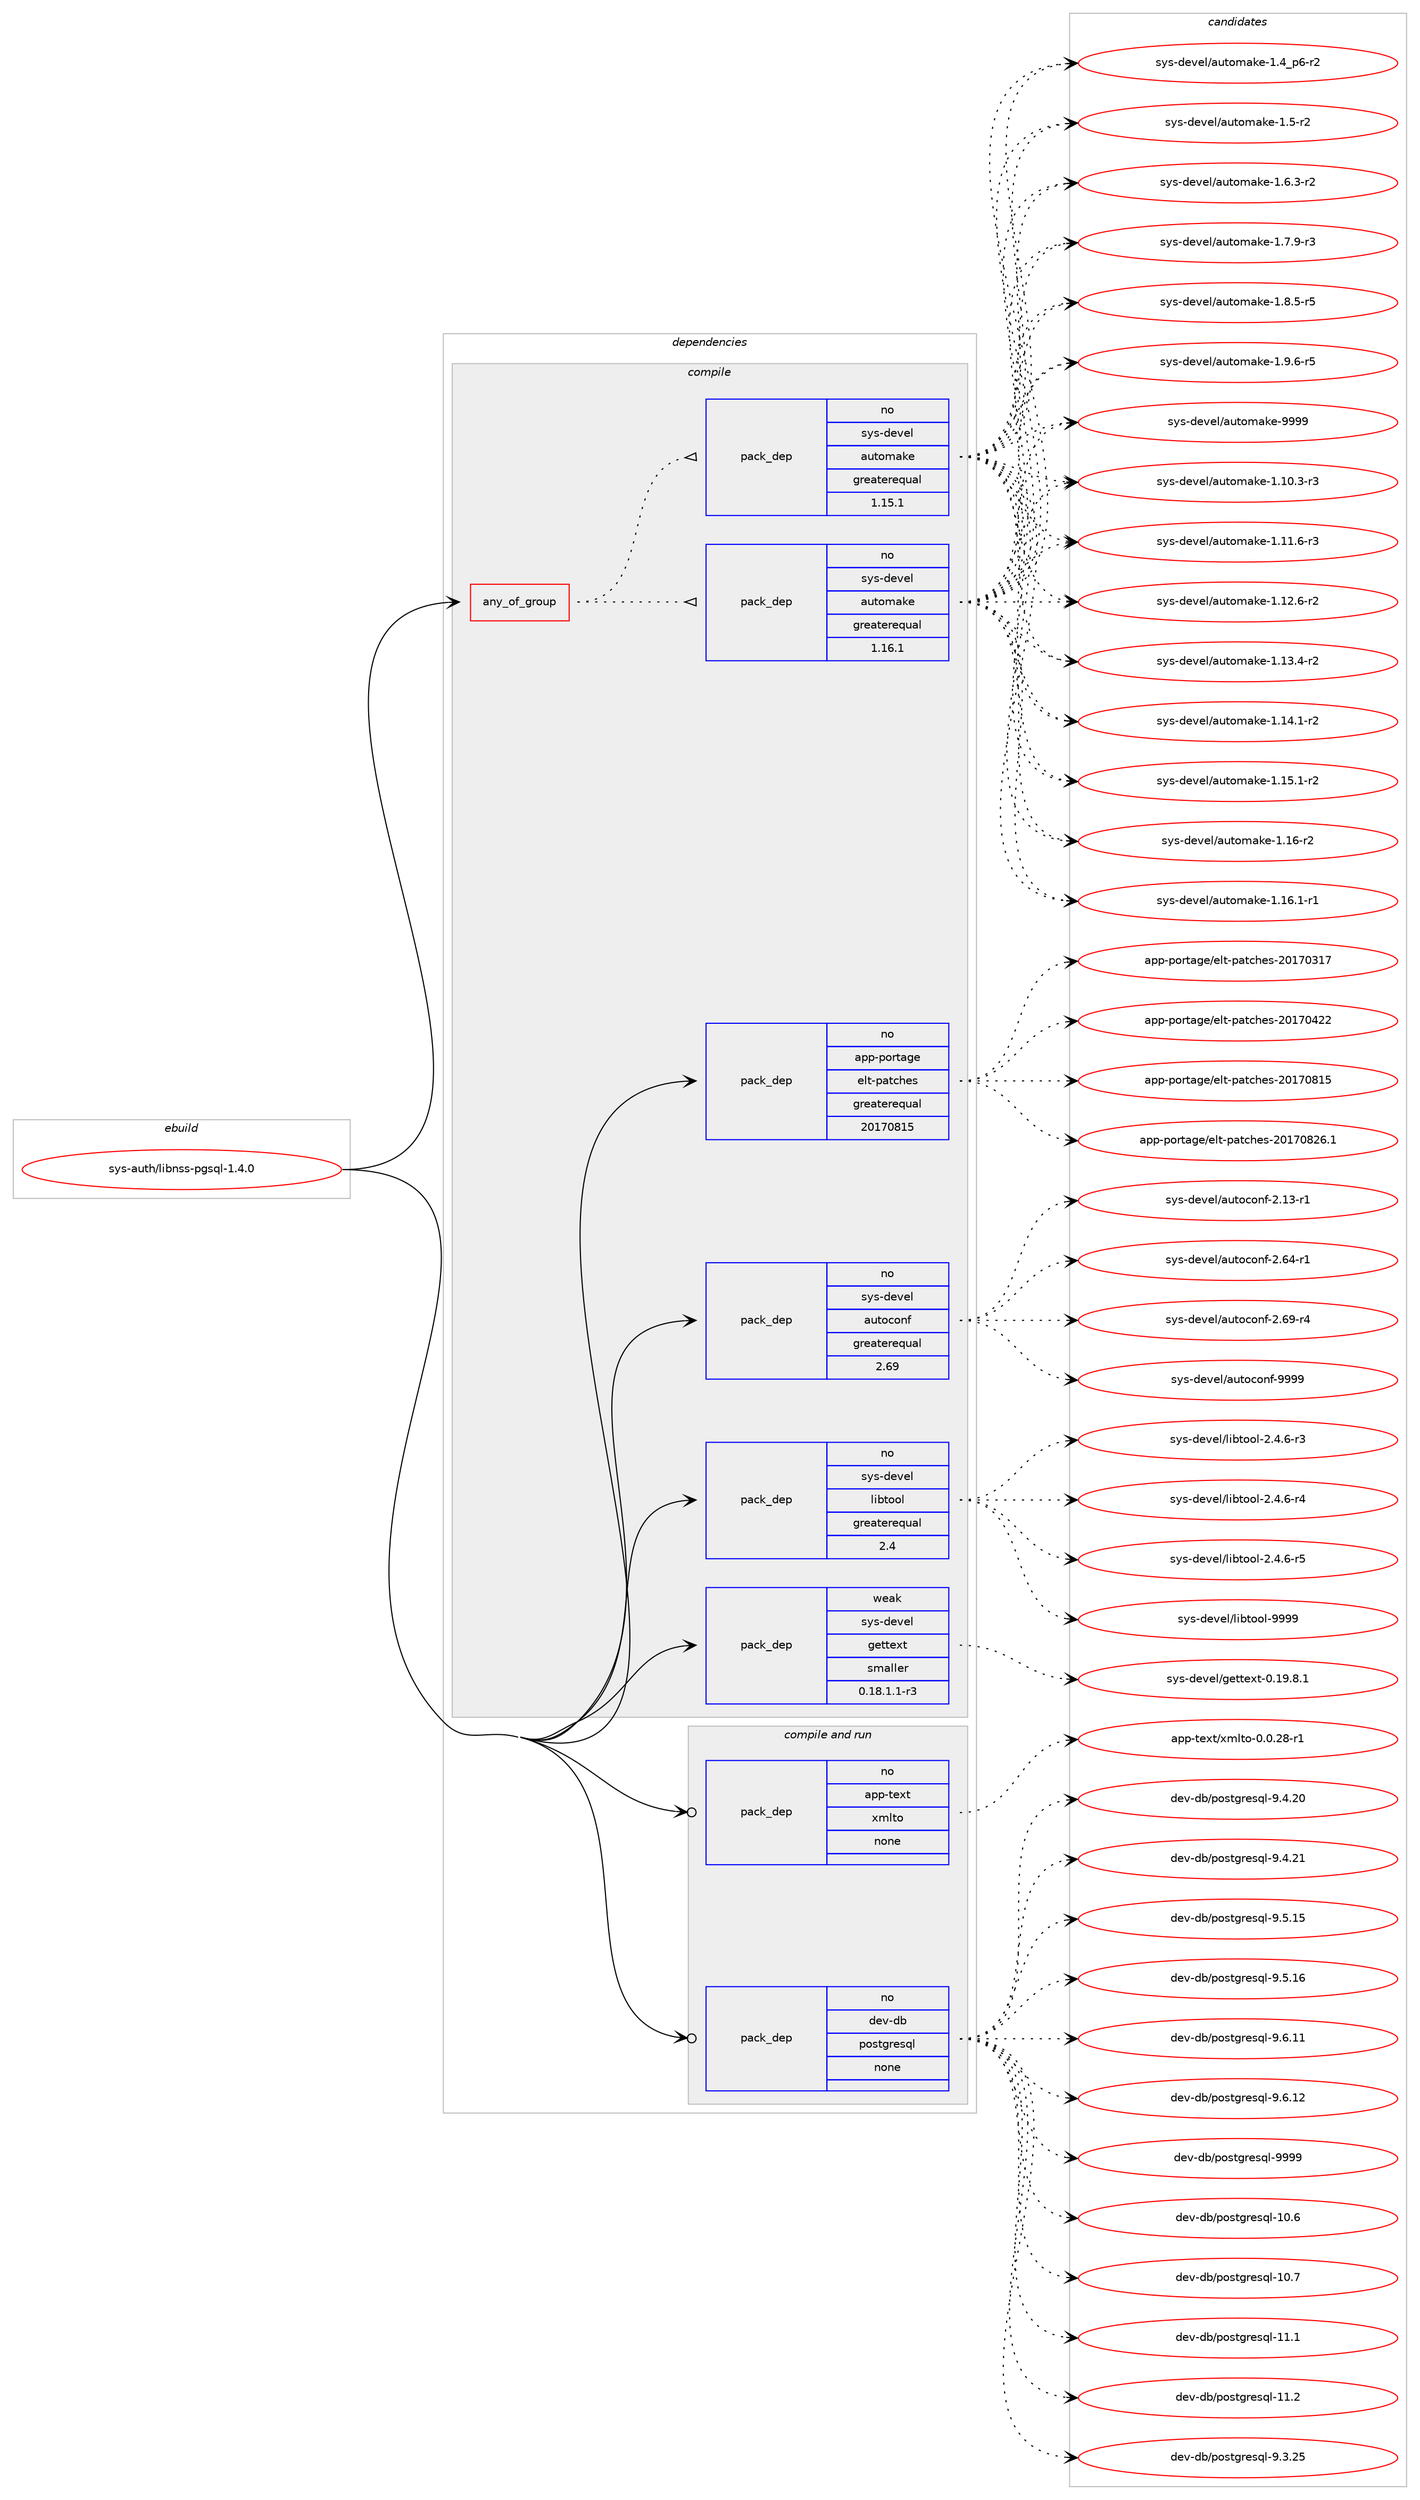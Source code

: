 digraph prolog {

# *************
# Graph options
# *************

newrank=true;
concentrate=true;
compound=true;
graph [rankdir=LR,fontname=Helvetica,fontsize=10,ranksep=1.5];#, ranksep=2.5, nodesep=0.2];
edge  [arrowhead=vee];
node  [fontname=Helvetica,fontsize=10];

# **********
# The ebuild
# **********

subgraph cluster_leftcol {
color=gray;
rank=same;
label=<<i>ebuild</i>>;
id [label="sys-auth/libnss-pgsql-1.4.0", color=red, width=4, href="../sys-auth/libnss-pgsql-1.4.0.svg"];
}

# ****************
# The dependencies
# ****************

subgraph cluster_midcol {
color=gray;
label=<<i>dependencies</i>>;
subgraph cluster_compile {
fillcolor="#eeeeee";
style=filled;
label=<<i>compile</i>>;
subgraph any27222 {
dependency1717189 [label=<<TABLE BORDER="0" CELLBORDER="1" CELLSPACING="0" CELLPADDING="4"><TR><TD CELLPADDING="10">any_of_group</TD></TR></TABLE>>, shape=none, color=red];subgraph pack1231359 {
dependency1717190 [label=<<TABLE BORDER="0" CELLBORDER="1" CELLSPACING="0" CELLPADDING="4" WIDTH="220"><TR><TD ROWSPAN="6" CELLPADDING="30">pack_dep</TD></TR><TR><TD WIDTH="110">no</TD></TR><TR><TD>sys-devel</TD></TR><TR><TD>automake</TD></TR><TR><TD>greaterequal</TD></TR><TR><TD>1.16.1</TD></TR></TABLE>>, shape=none, color=blue];
}
dependency1717189:e -> dependency1717190:w [weight=20,style="dotted",arrowhead="oinv"];
subgraph pack1231360 {
dependency1717191 [label=<<TABLE BORDER="0" CELLBORDER="1" CELLSPACING="0" CELLPADDING="4" WIDTH="220"><TR><TD ROWSPAN="6" CELLPADDING="30">pack_dep</TD></TR><TR><TD WIDTH="110">no</TD></TR><TR><TD>sys-devel</TD></TR><TR><TD>automake</TD></TR><TR><TD>greaterequal</TD></TR><TR><TD>1.15.1</TD></TR></TABLE>>, shape=none, color=blue];
}
dependency1717189:e -> dependency1717191:w [weight=20,style="dotted",arrowhead="oinv"];
}
id:e -> dependency1717189:w [weight=20,style="solid",arrowhead="vee"];
subgraph pack1231361 {
dependency1717192 [label=<<TABLE BORDER="0" CELLBORDER="1" CELLSPACING="0" CELLPADDING="4" WIDTH="220"><TR><TD ROWSPAN="6" CELLPADDING="30">pack_dep</TD></TR><TR><TD WIDTH="110">no</TD></TR><TR><TD>app-portage</TD></TR><TR><TD>elt-patches</TD></TR><TR><TD>greaterequal</TD></TR><TR><TD>20170815</TD></TR></TABLE>>, shape=none, color=blue];
}
id:e -> dependency1717192:w [weight=20,style="solid",arrowhead="vee"];
subgraph pack1231362 {
dependency1717193 [label=<<TABLE BORDER="0" CELLBORDER="1" CELLSPACING="0" CELLPADDING="4" WIDTH="220"><TR><TD ROWSPAN="6" CELLPADDING="30">pack_dep</TD></TR><TR><TD WIDTH="110">no</TD></TR><TR><TD>sys-devel</TD></TR><TR><TD>autoconf</TD></TR><TR><TD>greaterequal</TD></TR><TR><TD>2.69</TD></TR></TABLE>>, shape=none, color=blue];
}
id:e -> dependency1717193:w [weight=20,style="solid",arrowhead="vee"];
subgraph pack1231363 {
dependency1717194 [label=<<TABLE BORDER="0" CELLBORDER="1" CELLSPACING="0" CELLPADDING="4" WIDTH="220"><TR><TD ROWSPAN="6" CELLPADDING="30">pack_dep</TD></TR><TR><TD WIDTH="110">no</TD></TR><TR><TD>sys-devel</TD></TR><TR><TD>libtool</TD></TR><TR><TD>greaterequal</TD></TR><TR><TD>2.4</TD></TR></TABLE>>, shape=none, color=blue];
}
id:e -> dependency1717194:w [weight=20,style="solid",arrowhead="vee"];
subgraph pack1231364 {
dependency1717195 [label=<<TABLE BORDER="0" CELLBORDER="1" CELLSPACING="0" CELLPADDING="4" WIDTH="220"><TR><TD ROWSPAN="6" CELLPADDING="30">pack_dep</TD></TR><TR><TD WIDTH="110">weak</TD></TR><TR><TD>sys-devel</TD></TR><TR><TD>gettext</TD></TR><TR><TD>smaller</TD></TR><TR><TD>0.18.1.1-r3</TD></TR></TABLE>>, shape=none, color=blue];
}
id:e -> dependency1717195:w [weight=20,style="solid",arrowhead="vee"];
}
subgraph cluster_compileandrun {
fillcolor="#eeeeee";
style=filled;
label=<<i>compile and run</i>>;
subgraph pack1231365 {
dependency1717196 [label=<<TABLE BORDER="0" CELLBORDER="1" CELLSPACING="0" CELLPADDING="4" WIDTH="220"><TR><TD ROWSPAN="6" CELLPADDING="30">pack_dep</TD></TR><TR><TD WIDTH="110">no</TD></TR><TR><TD>app-text</TD></TR><TR><TD>xmlto</TD></TR><TR><TD>none</TD></TR><TR><TD></TD></TR></TABLE>>, shape=none, color=blue];
}
id:e -> dependency1717196:w [weight=20,style="solid",arrowhead="odotvee"];
subgraph pack1231366 {
dependency1717197 [label=<<TABLE BORDER="0" CELLBORDER="1" CELLSPACING="0" CELLPADDING="4" WIDTH="220"><TR><TD ROWSPAN="6" CELLPADDING="30">pack_dep</TD></TR><TR><TD WIDTH="110">no</TD></TR><TR><TD>dev-db</TD></TR><TR><TD>postgresql</TD></TR><TR><TD>none</TD></TR><TR><TD></TD></TR></TABLE>>, shape=none, color=blue];
}
id:e -> dependency1717197:w [weight=20,style="solid",arrowhead="odotvee"];
}
subgraph cluster_run {
fillcolor="#eeeeee";
style=filled;
label=<<i>run</i>>;
}
}

# **************
# The candidates
# **************

subgraph cluster_choices {
rank=same;
color=gray;
label=<<i>candidates</i>>;

subgraph choice1231359 {
color=black;
nodesep=1;
choice11512111545100101118101108479711711611110997107101454946494846514511451 [label="sys-devel/automake-1.10.3-r3", color=red, width=4,href="../sys-devel/automake-1.10.3-r3.svg"];
choice11512111545100101118101108479711711611110997107101454946494946544511451 [label="sys-devel/automake-1.11.6-r3", color=red, width=4,href="../sys-devel/automake-1.11.6-r3.svg"];
choice11512111545100101118101108479711711611110997107101454946495046544511450 [label="sys-devel/automake-1.12.6-r2", color=red, width=4,href="../sys-devel/automake-1.12.6-r2.svg"];
choice11512111545100101118101108479711711611110997107101454946495146524511450 [label="sys-devel/automake-1.13.4-r2", color=red, width=4,href="../sys-devel/automake-1.13.4-r2.svg"];
choice11512111545100101118101108479711711611110997107101454946495246494511450 [label="sys-devel/automake-1.14.1-r2", color=red, width=4,href="../sys-devel/automake-1.14.1-r2.svg"];
choice11512111545100101118101108479711711611110997107101454946495346494511450 [label="sys-devel/automake-1.15.1-r2", color=red, width=4,href="../sys-devel/automake-1.15.1-r2.svg"];
choice1151211154510010111810110847971171161111099710710145494649544511450 [label="sys-devel/automake-1.16-r2", color=red, width=4,href="../sys-devel/automake-1.16-r2.svg"];
choice11512111545100101118101108479711711611110997107101454946495446494511449 [label="sys-devel/automake-1.16.1-r1", color=red, width=4,href="../sys-devel/automake-1.16.1-r1.svg"];
choice115121115451001011181011084797117116111109971071014549465295112544511450 [label="sys-devel/automake-1.4_p6-r2", color=red, width=4,href="../sys-devel/automake-1.4_p6-r2.svg"];
choice11512111545100101118101108479711711611110997107101454946534511450 [label="sys-devel/automake-1.5-r2", color=red, width=4,href="../sys-devel/automake-1.5-r2.svg"];
choice115121115451001011181011084797117116111109971071014549465446514511450 [label="sys-devel/automake-1.6.3-r2", color=red, width=4,href="../sys-devel/automake-1.6.3-r2.svg"];
choice115121115451001011181011084797117116111109971071014549465546574511451 [label="sys-devel/automake-1.7.9-r3", color=red, width=4,href="../sys-devel/automake-1.7.9-r3.svg"];
choice115121115451001011181011084797117116111109971071014549465646534511453 [label="sys-devel/automake-1.8.5-r5", color=red, width=4,href="../sys-devel/automake-1.8.5-r5.svg"];
choice115121115451001011181011084797117116111109971071014549465746544511453 [label="sys-devel/automake-1.9.6-r5", color=red, width=4,href="../sys-devel/automake-1.9.6-r5.svg"];
choice115121115451001011181011084797117116111109971071014557575757 [label="sys-devel/automake-9999", color=red, width=4,href="../sys-devel/automake-9999.svg"];
dependency1717190:e -> choice11512111545100101118101108479711711611110997107101454946494846514511451:w [style=dotted,weight="100"];
dependency1717190:e -> choice11512111545100101118101108479711711611110997107101454946494946544511451:w [style=dotted,weight="100"];
dependency1717190:e -> choice11512111545100101118101108479711711611110997107101454946495046544511450:w [style=dotted,weight="100"];
dependency1717190:e -> choice11512111545100101118101108479711711611110997107101454946495146524511450:w [style=dotted,weight="100"];
dependency1717190:e -> choice11512111545100101118101108479711711611110997107101454946495246494511450:w [style=dotted,weight="100"];
dependency1717190:e -> choice11512111545100101118101108479711711611110997107101454946495346494511450:w [style=dotted,weight="100"];
dependency1717190:e -> choice1151211154510010111810110847971171161111099710710145494649544511450:w [style=dotted,weight="100"];
dependency1717190:e -> choice11512111545100101118101108479711711611110997107101454946495446494511449:w [style=dotted,weight="100"];
dependency1717190:e -> choice115121115451001011181011084797117116111109971071014549465295112544511450:w [style=dotted,weight="100"];
dependency1717190:e -> choice11512111545100101118101108479711711611110997107101454946534511450:w [style=dotted,weight="100"];
dependency1717190:e -> choice115121115451001011181011084797117116111109971071014549465446514511450:w [style=dotted,weight="100"];
dependency1717190:e -> choice115121115451001011181011084797117116111109971071014549465546574511451:w [style=dotted,weight="100"];
dependency1717190:e -> choice115121115451001011181011084797117116111109971071014549465646534511453:w [style=dotted,weight="100"];
dependency1717190:e -> choice115121115451001011181011084797117116111109971071014549465746544511453:w [style=dotted,weight="100"];
dependency1717190:e -> choice115121115451001011181011084797117116111109971071014557575757:w [style=dotted,weight="100"];
}
subgraph choice1231360 {
color=black;
nodesep=1;
choice11512111545100101118101108479711711611110997107101454946494846514511451 [label="sys-devel/automake-1.10.3-r3", color=red, width=4,href="../sys-devel/automake-1.10.3-r3.svg"];
choice11512111545100101118101108479711711611110997107101454946494946544511451 [label="sys-devel/automake-1.11.6-r3", color=red, width=4,href="../sys-devel/automake-1.11.6-r3.svg"];
choice11512111545100101118101108479711711611110997107101454946495046544511450 [label="sys-devel/automake-1.12.6-r2", color=red, width=4,href="../sys-devel/automake-1.12.6-r2.svg"];
choice11512111545100101118101108479711711611110997107101454946495146524511450 [label="sys-devel/automake-1.13.4-r2", color=red, width=4,href="../sys-devel/automake-1.13.4-r2.svg"];
choice11512111545100101118101108479711711611110997107101454946495246494511450 [label="sys-devel/automake-1.14.1-r2", color=red, width=4,href="../sys-devel/automake-1.14.1-r2.svg"];
choice11512111545100101118101108479711711611110997107101454946495346494511450 [label="sys-devel/automake-1.15.1-r2", color=red, width=4,href="../sys-devel/automake-1.15.1-r2.svg"];
choice1151211154510010111810110847971171161111099710710145494649544511450 [label="sys-devel/automake-1.16-r2", color=red, width=4,href="../sys-devel/automake-1.16-r2.svg"];
choice11512111545100101118101108479711711611110997107101454946495446494511449 [label="sys-devel/automake-1.16.1-r1", color=red, width=4,href="../sys-devel/automake-1.16.1-r1.svg"];
choice115121115451001011181011084797117116111109971071014549465295112544511450 [label="sys-devel/automake-1.4_p6-r2", color=red, width=4,href="../sys-devel/automake-1.4_p6-r2.svg"];
choice11512111545100101118101108479711711611110997107101454946534511450 [label="sys-devel/automake-1.5-r2", color=red, width=4,href="../sys-devel/automake-1.5-r2.svg"];
choice115121115451001011181011084797117116111109971071014549465446514511450 [label="sys-devel/automake-1.6.3-r2", color=red, width=4,href="../sys-devel/automake-1.6.3-r2.svg"];
choice115121115451001011181011084797117116111109971071014549465546574511451 [label="sys-devel/automake-1.7.9-r3", color=red, width=4,href="../sys-devel/automake-1.7.9-r3.svg"];
choice115121115451001011181011084797117116111109971071014549465646534511453 [label="sys-devel/automake-1.8.5-r5", color=red, width=4,href="../sys-devel/automake-1.8.5-r5.svg"];
choice115121115451001011181011084797117116111109971071014549465746544511453 [label="sys-devel/automake-1.9.6-r5", color=red, width=4,href="../sys-devel/automake-1.9.6-r5.svg"];
choice115121115451001011181011084797117116111109971071014557575757 [label="sys-devel/automake-9999", color=red, width=4,href="../sys-devel/automake-9999.svg"];
dependency1717191:e -> choice11512111545100101118101108479711711611110997107101454946494846514511451:w [style=dotted,weight="100"];
dependency1717191:e -> choice11512111545100101118101108479711711611110997107101454946494946544511451:w [style=dotted,weight="100"];
dependency1717191:e -> choice11512111545100101118101108479711711611110997107101454946495046544511450:w [style=dotted,weight="100"];
dependency1717191:e -> choice11512111545100101118101108479711711611110997107101454946495146524511450:w [style=dotted,weight="100"];
dependency1717191:e -> choice11512111545100101118101108479711711611110997107101454946495246494511450:w [style=dotted,weight="100"];
dependency1717191:e -> choice11512111545100101118101108479711711611110997107101454946495346494511450:w [style=dotted,weight="100"];
dependency1717191:e -> choice1151211154510010111810110847971171161111099710710145494649544511450:w [style=dotted,weight="100"];
dependency1717191:e -> choice11512111545100101118101108479711711611110997107101454946495446494511449:w [style=dotted,weight="100"];
dependency1717191:e -> choice115121115451001011181011084797117116111109971071014549465295112544511450:w [style=dotted,weight="100"];
dependency1717191:e -> choice11512111545100101118101108479711711611110997107101454946534511450:w [style=dotted,weight="100"];
dependency1717191:e -> choice115121115451001011181011084797117116111109971071014549465446514511450:w [style=dotted,weight="100"];
dependency1717191:e -> choice115121115451001011181011084797117116111109971071014549465546574511451:w [style=dotted,weight="100"];
dependency1717191:e -> choice115121115451001011181011084797117116111109971071014549465646534511453:w [style=dotted,weight="100"];
dependency1717191:e -> choice115121115451001011181011084797117116111109971071014549465746544511453:w [style=dotted,weight="100"];
dependency1717191:e -> choice115121115451001011181011084797117116111109971071014557575757:w [style=dotted,weight="100"];
}
subgraph choice1231361 {
color=black;
nodesep=1;
choice97112112451121111141169710310147101108116451129711699104101115455048495548514955 [label="app-portage/elt-patches-20170317", color=red, width=4,href="../app-portage/elt-patches-20170317.svg"];
choice97112112451121111141169710310147101108116451129711699104101115455048495548525050 [label="app-portage/elt-patches-20170422", color=red, width=4,href="../app-portage/elt-patches-20170422.svg"];
choice97112112451121111141169710310147101108116451129711699104101115455048495548564953 [label="app-portage/elt-patches-20170815", color=red, width=4,href="../app-portage/elt-patches-20170815.svg"];
choice971121124511211111411697103101471011081164511297116991041011154550484955485650544649 [label="app-portage/elt-patches-20170826.1", color=red, width=4,href="../app-portage/elt-patches-20170826.1.svg"];
dependency1717192:e -> choice97112112451121111141169710310147101108116451129711699104101115455048495548514955:w [style=dotted,weight="100"];
dependency1717192:e -> choice97112112451121111141169710310147101108116451129711699104101115455048495548525050:w [style=dotted,weight="100"];
dependency1717192:e -> choice97112112451121111141169710310147101108116451129711699104101115455048495548564953:w [style=dotted,weight="100"];
dependency1717192:e -> choice971121124511211111411697103101471011081164511297116991041011154550484955485650544649:w [style=dotted,weight="100"];
}
subgraph choice1231362 {
color=black;
nodesep=1;
choice1151211154510010111810110847971171161119911111010245504649514511449 [label="sys-devel/autoconf-2.13-r1", color=red, width=4,href="../sys-devel/autoconf-2.13-r1.svg"];
choice1151211154510010111810110847971171161119911111010245504654524511449 [label="sys-devel/autoconf-2.64-r1", color=red, width=4,href="../sys-devel/autoconf-2.64-r1.svg"];
choice1151211154510010111810110847971171161119911111010245504654574511452 [label="sys-devel/autoconf-2.69-r4", color=red, width=4,href="../sys-devel/autoconf-2.69-r4.svg"];
choice115121115451001011181011084797117116111991111101024557575757 [label="sys-devel/autoconf-9999", color=red, width=4,href="../sys-devel/autoconf-9999.svg"];
dependency1717193:e -> choice1151211154510010111810110847971171161119911111010245504649514511449:w [style=dotted,weight="100"];
dependency1717193:e -> choice1151211154510010111810110847971171161119911111010245504654524511449:w [style=dotted,weight="100"];
dependency1717193:e -> choice1151211154510010111810110847971171161119911111010245504654574511452:w [style=dotted,weight="100"];
dependency1717193:e -> choice115121115451001011181011084797117116111991111101024557575757:w [style=dotted,weight="100"];
}
subgraph choice1231363 {
color=black;
nodesep=1;
choice1151211154510010111810110847108105981161111111084550465246544511451 [label="sys-devel/libtool-2.4.6-r3", color=red, width=4,href="../sys-devel/libtool-2.4.6-r3.svg"];
choice1151211154510010111810110847108105981161111111084550465246544511452 [label="sys-devel/libtool-2.4.6-r4", color=red, width=4,href="../sys-devel/libtool-2.4.6-r4.svg"];
choice1151211154510010111810110847108105981161111111084550465246544511453 [label="sys-devel/libtool-2.4.6-r5", color=red, width=4,href="../sys-devel/libtool-2.4.6-r5.svg"];
choice1151211154510010111810110847108105981161111111084557575757 [label="sys-devel/libtool-9999", color=red, width=4,href="../sys-devel/libtool-9999.svg"];
dependency1717194:e -> choice1151211154510010111810110847108105981161111111084550465246544511451:w [style=dotted,weight="100"];
dependency1717194:e -> choice1151211154510010111810110847108105981161111111084550465246544511452:w [style=dotted,weight="100"];
dependency1717194:e -> choice1151211154510010111810110847108105981161111111084550465246544511453:w [style=dotted,weight="100"];
dependency1717194:e -> choice1151211154510010111810110847108105981161111111084557575757:w [style=dotted,weight="100"];
}
subgraph choice1231364 {
color=black;
nodesep=1;
choice1151211154510010111810110847103101116116101120116454846495746564649 [label="sys-devel/gettext-0.19.8.1", color=red, width=4,href="../sys-devel/gettext-0.19.8.1.svg"];
dependency1717195:e -> choice1151211154510010111810110847103101116116101120116454846495746564649:w [style=dotted,weight="100"];
}
subgraph choice1231365 {
color=black;
nodesep=1;
choice971121124511610112011647120109108116111454846484650564511449 [label="app-text/xmlto-0.0.28-r1", color=red, width=4,href="../app-text/xmlto-0.0.28-r1.svg"];
dependency1717196:e -> choice971121124511610112011647120109108116111454846484650564511449:w [style=dotted,weight="100"];
}
subgraph choice1231366 {
color=black;
nodesep=1;
choice1001011184510098471121111151161031141011151131084549484654 [label="dev-db/postgresql-10.6", color=red, width=4,href="../dev-db/postgresql-10.6.svg"];
choice1001011184510098471121111151161031141011151131084549484655 [label="dev-db/postgresql-10.7", color=red, width=4,href="../dev-db/postgresql-10.7.svg"];
choice1001011184510098471121111151161031141011151131084549494649 [label="dev-db/postgresql-11.1", color=red, width=4,href="../dev-db/postgresql-11.1.svg"];
choice1001011184510098471121111151161031141011151131084549494650 [label="dev-db/postgresql-11.2", color=red, width=4,href="../dev-db/postgresql-11.2.svg"];
choice10010111845100984711211111511610311410111511310845574651465053 [label="dev-db/postgresql-9.3.25", color=red, width=4,href="../dev-db/postgresql-9.3.25.svg"];
choice10010111845100984711211111511610311410111511310845574652465048 [label="dev-db/postgresql-9.4.20", color=red, width=4,href="../dev-db/postgresql-9.4.20.svg"];
choice10010111845100984711211111511610311410111511310845574652465049 [label="dev-db/postgresql-9.4.21", color=red, width=4,href="../dev-db/postgresql-9.4.21.svg"];
choice10010111845100984711211111511610311410111511310845574653464953 [label="dev-db/postgresql-9.5.15", color=red, width=4,href="../dev-db/postgresql-9.5.15.svg"];
choice10010111845100984711211111511610311410111511310845574653464954 [label="dev-db/postgresql-9.5.16", color=red, width=4,href="../dev-db/postgresql-9.5.16.svg"];
choice10010111845100984711211111511610311410111511310845574654464949 [label="dev-db/postgresql-9.6.11", color=red, width=4,href="../dev-db/postgresql-9.6.11.svg"];
choice10010111845100984711211111511610311410111511310845574654464950 [label="dev-db/postgresql-9.6.12", color=red, width=4,href="../dev-db/postgresql-9.6.12.svg"];
choice1001011184510098471121111151161031141011151131084557575757 [label="dev-db/postgresql-9999", color=red, width=4,href="../dev-db/postgresql-9999.svg"];
dependency1717197:e -> choice1001011184510098471121111151161031141011151131084549484654:w [style=dotted,weight="100"];
dependency1717197:e -> choice1001011184510098471121111151161031141011151131084549484655:w [style=dotted,weight="100"];
dependency1717197:e -> choice1001011184510098471121111151161031141011151131084549494649:w [style=dotted,weight="100"];
dependency1717197:e -> choice1001011184510098471121111151161031141011151131084549494650:w [style=dotted,weight="100"];
dependency1717197:e -> choice10010111845100984711211111511610311410111511310845574651465053:w [style=dotted,weight="100"];
dependency1717197:e -> choice10010111845100984711211111511610311410111511310845574652465048:w [style=dotted,weight="100"];
dependency1717197:e -> choice10010111845100984711211111511610311410111511310845574652465049:w [style=dotted,weight="100"];
dependency1717197:e -> choice10010111845100984711211111511610311410111511310845574653464953:w [style=dotted,weight="100"];
dependency1717197:e -> choice10010111845100984711211111511610311410111511310845574653464954:w [style=dotted,weight="100"];
dependency1717197:e -> choice10010111845100984711211111511610311410111511310845574654464949:w [style=dotted,weight="100"];
dependency1717197:e -> choice10010111845100984711211111511610311410111511310845574654464950:w [style=dotted,weight="100"];
dependency1717197:e -> choice1001011184510098471121111151161031141011151131084557575757:w [style=dotted,weight="100"];
}
}

}
